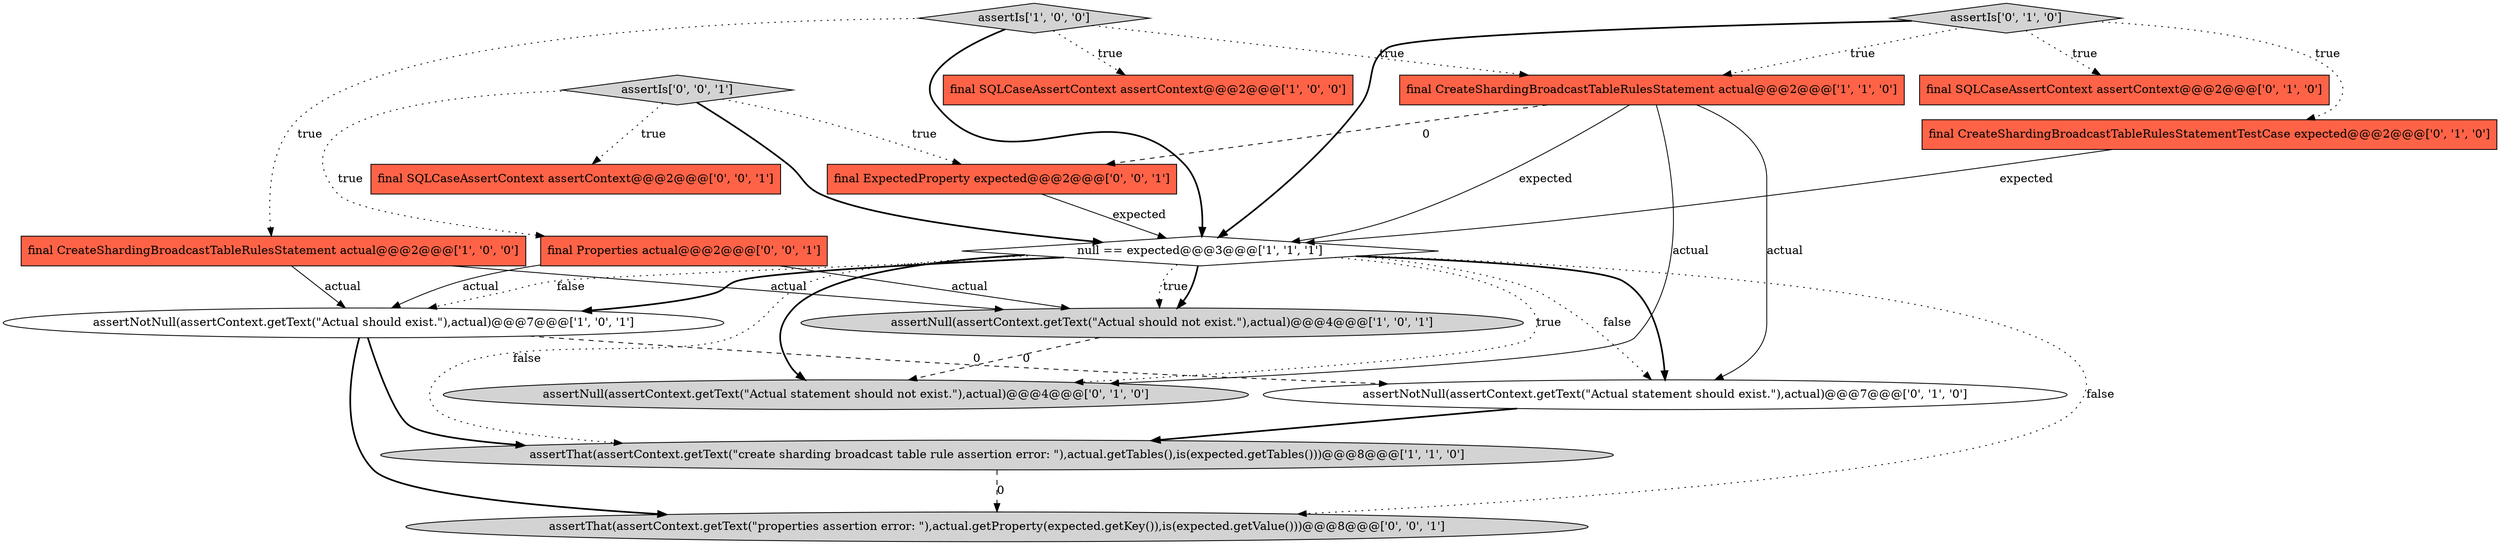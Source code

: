 digraph {
7 [style = filled, label = "null == expected@@@3@@@['1', '1', '1']", fillcolor = white, shape = diamond image = "AAA0AAABBB1BBB"];
16 [style = filled, label = "final Properties actual@@@2@@@['0', '0', '1']", fillcolor = tomato, shape = box image = "AAA0AAABBB3BBB"];
6 [style = filled, label = "final CreateShardingBroadcastTableRulesStatement actual@@@2@@@['1', '1', '0']", fillcolor = tomato, shape = box image = "AAA0AAABBB1BBB"];
14 [style = filled, label = "final SQLCaseAssertContext assertContext@@@2@@@['0', '0', '1']", fillcolor = tomato, shape = box image = "AAA0AAABBB3BBB"];
17 [style = filled, label = "final ExpectedProperty expected@@@2@@@['0', '0', '1']", fillcolor = tomato, shape = box image = "AAA0AAABBB3BBB"];
1 [style = filled, label = "assertNotNull(assertContext.getText(\"Actual should exist.\"),actual)@@@7@@@['1', '0', '1']", fillcolor = white, shape = ellipse image = "AAA0AAABBB1BBB"];
10 [style = filled, label = "final SQLCaseAssertContext assertContext@@@2@@@['0', '1', '0']", fillcolor = tomato, shape = box image = "AAA0AAABBB2BBB"];
12 [style = filled, label = "assertIs['0', '1', '0']", fillcolor = lightgray, shape = diamond image = "AAA0AAABBB2BBB"];
3 [style = filled, label = "final CreateShardingBroadcastTableRulesStatement actual@@@2@@@['1', '0', '0']", fillcolor = tomato, shape = box image = "AAA0AAABBB1BBB"];
4 [style = filled, label = "final SQLCaseAssertContext assertContext@@@2@@@['1', '0', '0']", fillcolor = tomato, shape = box image = "AAA0AAABBB1BBB"];
9 [style = filled, label = "assertNotNull(assertContext.getText(\"Actual statement should exist.\"),actual)@@@7@@@['0', '1', '0']", fillcolor = white, shape = ellipse image = "AAA1AAABBB2BBB"];
15 [style = filled, label = "assertIs['0', '0', '1']", fillcolor = lightgray, shape = diamond image = "AAA0AAABBB3BBB"];
5 [style = filled, label = "assertNull(assertContext.getText(\"Actual should not exist.\"),actual)@@@4@@@['1', '0', '1']", fillcolor = lightgray, shape = ellipse image = "AAA0AAABBB1BBB"];
0 [style = filled, label = "assertIs['1', '0', '0']", fillcolor = lightgray, shape = diamond image = "AAA0AAABBB1BBB"];
11 [style = filled, label = "assertNull(assertContext.getText(\"Actual statement should not exist.\"),actual)@@@4@@@['0', '1', '0']", fillcolor = lightgray, shape = ellipse image = "AAA1AAABBB2BBB"];
8 [style = filled, label = "final CreateShardingBroadcastTableRulesStatementTestCase expected@@@2@@@['0', '1', '0']", fillcolor = tomato, shape = box image = "AAA0AAABBB2BBB"];
13 [style = filled, label = "assertThat(assertContext.getText(\"properties assertion error: \"),actual.getProperty(expected.getKey()),is(expected.getValue()))@@@8@@@['0', '0', '1']", fillcolor = lightgray, shape = ellipse image = "AAA0AAABBB3BBB"];
2 [style = filled, label = "assertThat(assertContext.getText(\"create sharding broadcast table rule assertion error: \"),actual.getTables(),is(expected.getTables()))@@@8@@@['1', '1', '0']", fillcolor = lightgray, shape = ellipse image = "AAA0AAABBB1BBB"];
12->10 [style = dotted, label="true"];
15->17 [style = dotted, label="true"];
12->7 [style = bold, label=""];
0->6 [style = dotted, label="true"];
8->7 [style = solid, label="expected"];
6->7 [style = solid, label="expected"];
7->1 [style = dotted, label="false"];
3->5 [style = solid, label="actual"];
6->9 [style = solid, label="actual"];
16->5 [style = solid, label="actual"];
0->7 [style = bold, label=""];
7->13 [style = dotted, label="false"];
7->9 [style = bold, label=""];
1->9 [style = dashed, label="0"];
0->3 [style = dotted, label="true"];
9->2 [style = bold, label=""];
7->9 [style = dotted, label="false"];
6->11 [style = solid, label="actual"];
3->1 [style = solid, label="actual"];
6->17 [style = dashed, label="0"];
7->11 [style = bold, label=""];
15->7 [style = bold, label=""];
5->11 [style = dashed, label="0"];
7->11 [style = dotted, label="true"];
7->5 [style = dotted, label="true"];
17->7 [style = solid, label="expected"];
12->8 [style = dotted, label="true"];
7->2 [style = dotted, label="false"];
7->5 [style = bold, label=""];
15->16 [style = dotted, label="true"];
7->1 [style = bold, label=""];
0->4 [style = dotted, label="true"];
12->6 [style = dotted, label="true"];
15->14 [style = dotted, label="true"];
1->2 [style = bold, label=""];
16->1 [style = solid, label="actual"];
2->13 [style = dashed, label="0"];
1->13 [style = bold, label=""];
}
